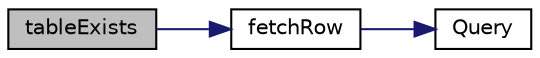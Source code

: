digraph G
{
  edge [fontname="Helvetica",fontsize="10",labelfontname="Helvetica",labelfontsize="10"];
  node [fontname="Helvetica",fontsize="10",shape=record];
  rankdir=LR;
  Node1 [label="tableExists",height=0.2,width=0.4,color="black", fillcolor="grey75", style="filled" fontcolor="black"];
  Node1 -> Node2 [color="midnightblue",fontsize="10",style="solid",fontname="Helvetica"];
  Node2 [label="fetchRow",height=0.2,width=0.4,color="black", fillcolor="white", style="filled",URL="$class_my_s_q_li_database.html#acdee1c4e55c3792b3dbfeedfac35912f"];
  Node2 -> Node3 [color="midnightblue",fontsize="10",style="solid",fontname="Helvetica"];
  Node3 [label="Query",height=0.2,width=0.4,color="black", fillcolor="white", style="filled",URL="$class_my_s_q_li_database.html#aebc962126fd37fd3478c4689156d5f83"];
}
